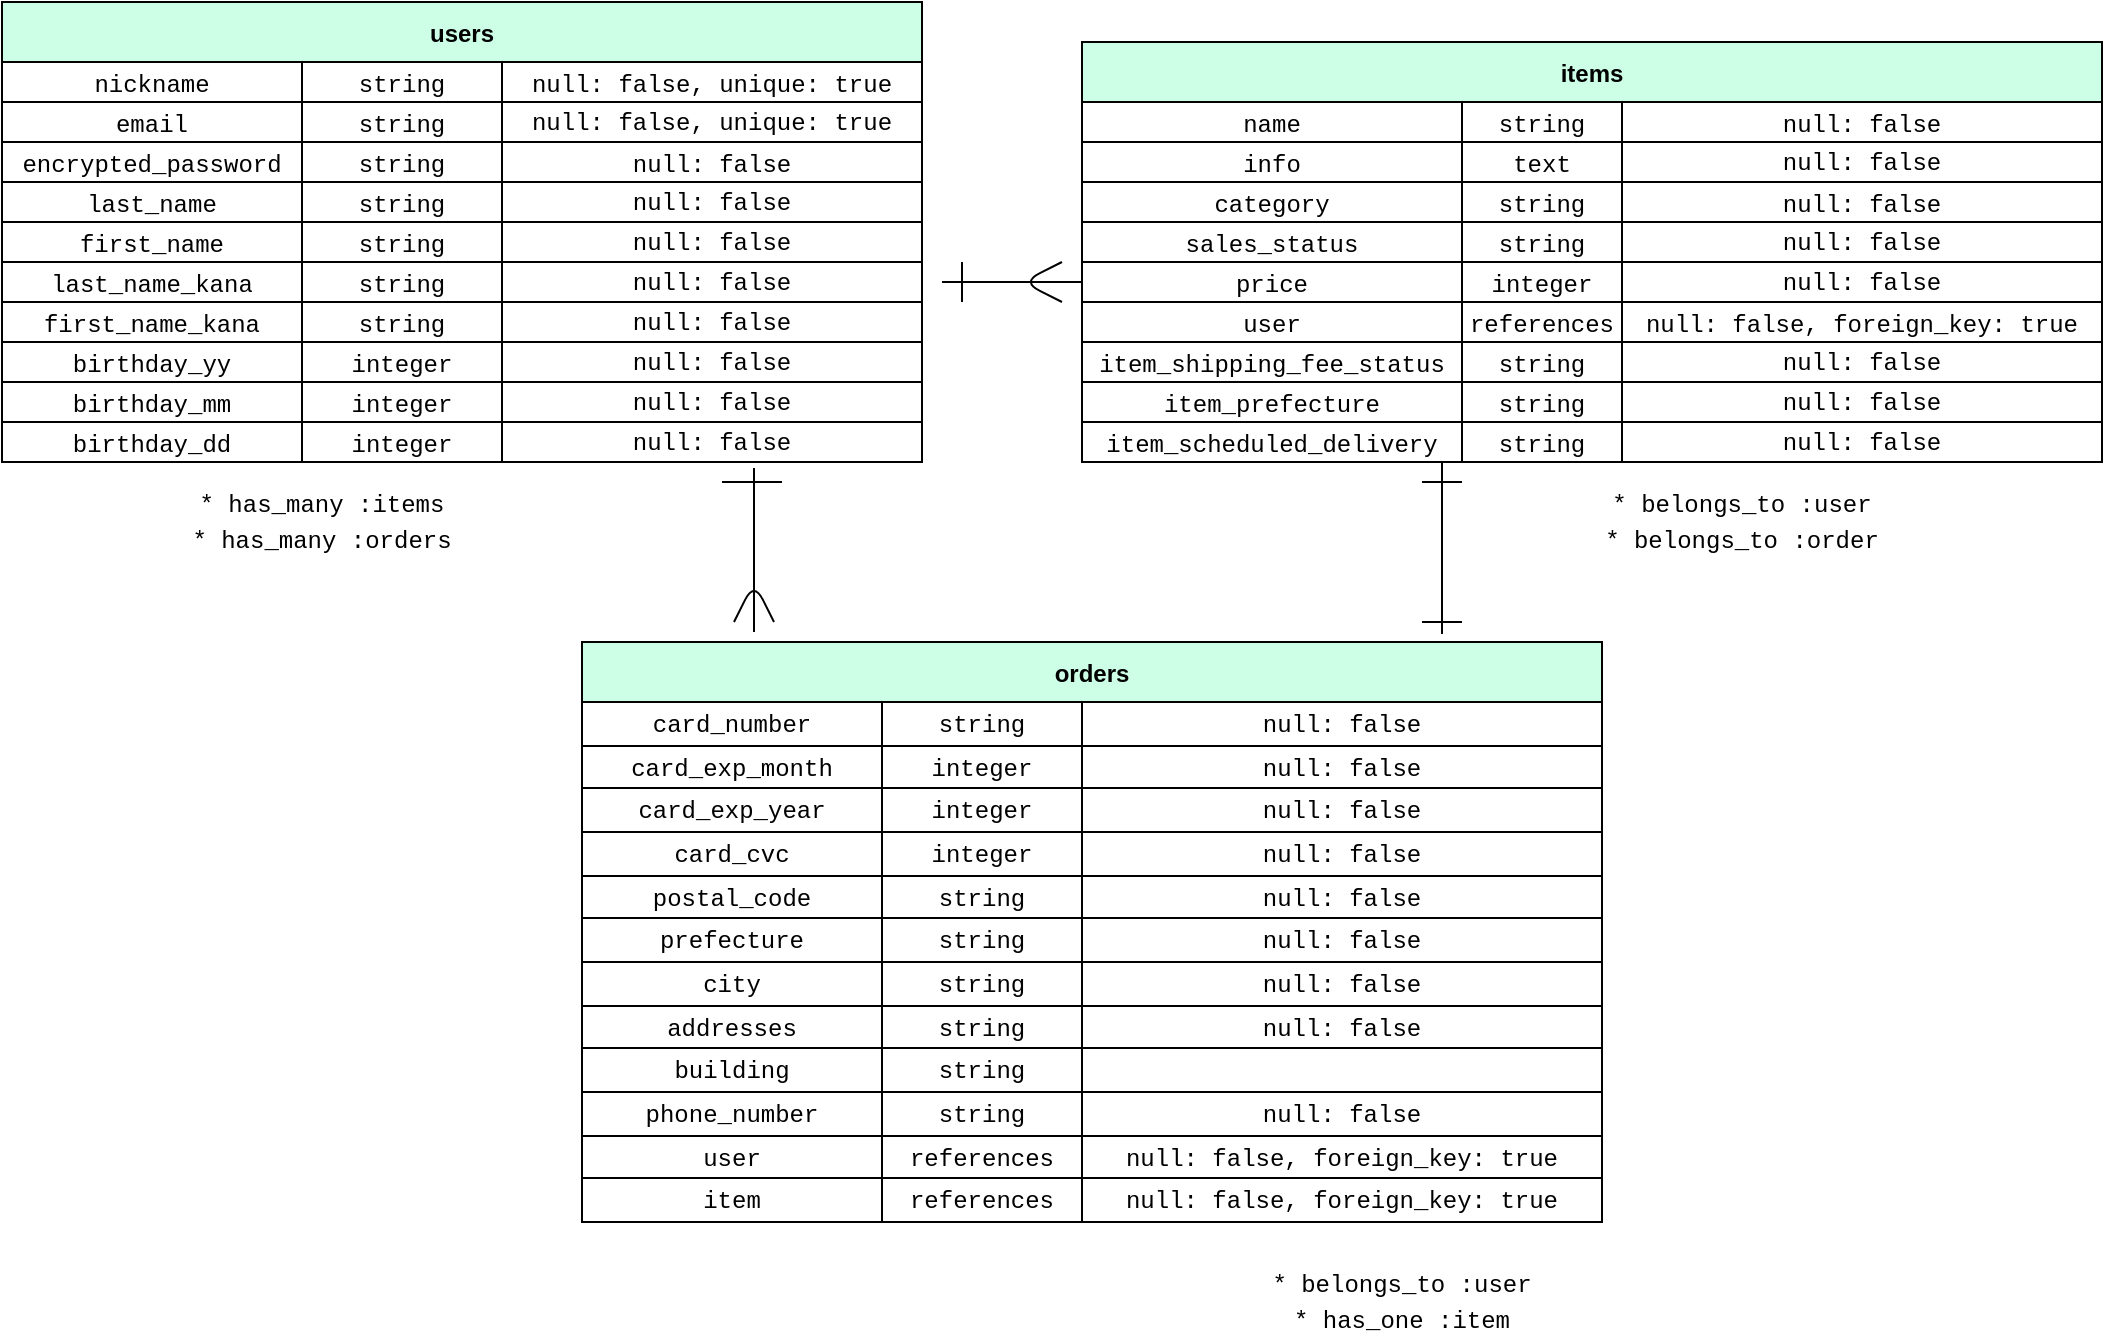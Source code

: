 <mxfile>
    <diagram id="tbQyLyStf-BegaOqwiTd" name="ページ1">
        <mxGraphModel dx="2612" dy="920" grid="0" gridSize="10" guides="1" tooltips="1" connect="1" arrows="1" fold="1" page="1" pageScale="1" pageWidth="1169" pageHeight="827" background="none" math="0" shadow="0">
            <root>
                <mxCell id="0"/>
                <mxCell id="1" parent="0"/>
                <mxCell id="0VASlzIIxc-0mpL93KXF-97" value="" style="shape=partialRectangle;html=1;whiteSpace=wrap;connectable=0;fillColor=none;top=0;left=0;bottom=0;right=0;overflow=hidden;pointerEvents=1;fontColor=#000000;" vertex="1" parent="1">
                    <mxGeometry x="-243" y="230" width="151" height="20" as="geometry"/>
                </mxCell>
                <mxCell id="0VASlzIIxc-0mpL93KXF-100" value="" style="shape=partialRectangle;html=1;whiteSpace=wrap;connectable=0;fillColor=none;top=0;left=0;bottom=0;right=0;overflow=hidden;pointerEvents=1;fontColor=#000000;" vertex="1" parent="1">
                    <mxGeometry x="-233" y="240" width="151" height="20" as="geometry"/>
                </mxCell>
                <mxCell id="0VASlzIIxc-0mpL93KXF-101" value="users" style="shape=table;startSize=30;container=1;collapsible=0;childLayout=tableLayout;fontStyle=1;align=center;pointerEvents=1;strokeWidth=1;fillColor=#CCFFE6;swimlaneFillColor=#ffffff;fontColor=#000000;strokeColor=#000000;" vertex="1" parent="1">
                    <mxGeometry x="-1112" y="140" width="460" height="230" as="geometry"/>
                </mxCell>
                <mxCell id="0VASlzIIxc-0mpL93KXF-102" value="" style="shape=partialRectangle;html=1;whiteSpace=wrap;collapsible=0;dropTarget=0;pointerEvents=0;fillColor=none;top=0;left=0;bottom=0;right=0;points=[[0,0.5],[1,0.5]];portConstraint=eastwest;fontColor=#000000;" vertex="1" parent="0VASlzIIxc-0mpL93KXF-101">
                    <mxGeometry y="30" width="460" height="20" as="geometry"/>
                </mxCell>
                <mxCell id="0VASlzIIxc-0mpL93KXF-103" value="&lt;div style=&quot;font-family: menlo, monaco, &amp;quot;courier new&amp;quot;, monospace; line-height: 18px;&quot;&gt;nickname&lt;/div&gt;" style="shape=partialRectangle;html=1;whiteSpace=wrap;connectable=0;fillColor=none;top=0;left=0;bottom=0;right=0;overflow=hidden;pointerEvents=1;fontColor=#000000;" vertex="1" parent="0VASlzIIxc-0mpL93KXF-102">
                    <mxGeometry width="150" height="20" as="geometry"/>
                </mxCell>
                <mxCell id="0VASlzIIxc-0mpL93KXF-104" value="&lt;div style=&quot;font-family: menlo, monaco, &amp;quot;courier new&amp;quot;, monospace; line-height: 18px;&quot;&gt;string&lt;/div&gt;" style="shape=partialRectangle;html=1;whiteSpace=wrap;connectable=0;fillColor=none;top=0;left=0;bottom=0;right=0;overflow=hidden;pointerEvents=1;fontColor=#000000;" vertex="1" parent="0VASlzIIxc-0mpL93KXF-102">
                    <mxGeometry x="150" width="100" height="20" as="geometry"/>
                </mxCell>
                <mxCell id="0VASlzIIxc-0mpL93KXF-105" value="&lt;div style=&quot;font-family: menlo, monaco, &amp;quot;courier new&amp;quot;, monospace; line-height: 18px;&quot;&gt;null: false, unique: true&lt;/div&gt;" style="shape=partialRectangle;html=1;whiteSpace=wrap;connectable=0;fillColor=none;top=0;left=0;bottom=0;right=0;overflow=hidden;pointerEvents=1;fontColor=#000000;" vertex="1" parent="0VASlzIIxc-0mpL93KXF-102">
                    <mxGeometry x="250" width="210" height="20" as="geometry"/>
                </mxCell>
                <mxCell id="0VASlzIIxc-0mpL93KXF-106" value="" style="shape=partialRectangle;html=1;whiteSpace=wrap;collapsible=0;dropTarget=0;pointerEvents=0;fillColor=none;top=0;left=0;bottom=0;right=0;points=[[0,0.5],[1,0.5]];portConstraint=eastwest;fontColor=#000000;" vertex="1" parent="0VASlzIIxc-0mpL93KXF-101">
                    <mxGeometry y="50" width="460" height="20" as="geometry"/>
                </mxCell>
                <mxCell id="0VASlzIIxc-0mpL93KXF-107" value="&lt;div style=&quot;font-family: menlo, monaco, &amp;quot;courier new&amp;quot;, monospace; font-weight: normal; font-size: 12px; line-height: 18px;&quot;&gt;&lt;div style=&quot;font-family: &amp;quot;menlo&amp;quot; , &amp;quot;monaco&amp;quot; , &amp;quot;courier new&amp;quot; , monospace ; line-height: 18px&quot;&gt;email&lt;/div&gt;&lt;/div&gt;" style="shape=partialRectangle;html=1;whiteSpace=wrap;connectable=0;fillColor=none;top=0;left=0;bottom=0;right=0;overflow=hidden;pointerEvents=1;fontColor=#000000;" vertex="1" parent="0VASlzIIxc-0mpL93KXF-106">
                    <mxGeometry width="150" height="20" as="geometry"/>
                </mxCell>
                <mxCell id="0VASlzIIxc-0mpL93KXF-108" value="&lt;div style=&quot;font-family: menlo, monaco, &amp;quot;courier new&amp;quot;, monospace; line-height: 18px;&quot;&gt;string&lt;/div&gt;" style="shape=partialRectangle;html=1;whiteSpace=wrap;connectable=0;fillColor=none;top=0;left=0;bottom=0;right=0;overflow=hidden;pointerEvents=1;fontColor=#000000;" vertex="1" parent="0VASlzIIxc-0mpL93KXF-106">
                    <mxGeometry x="150" width="100" height="20" as="geometry"/>
                </mxCell>
                <mxCell id="0VASlzIIxc-0mpL93KXF-109" value="&lt;span style=&quot;font-family: menlo, monaco, &amp;quot;courier new&amp;quot;, monospace;&quot;&gt;null: false, unique: true&lt;/span&gt;" style="shape=partialRectangle;html=1;whiteSpace=wrap;connectable=0;fillColor=none;top=0;left=0;bottom=0;right=0;overflow=hidden;pointerEvents=1;fontColor=#000000;" vertex="1" parent="0VASlzIIxc-0mpL93KXF-106">
                    <mxGeometry x="250" width="210" height="20" as="geometry"/>
                </mxCell>
                <mxCell id="0VASlzIIxc-0mpL93KXF-110" value="" style="shape=partialRectangle;html=1;whiteSpace=wrap;collapsible=0;dropTarget=0;pointerEvents=0;fillColor=none;top=0;left=0;bottom=0;right=0;points=[[0,0.5],[1,0.5]];portConstraint=eastwest;fontColor=#000000;" vertex="1" parent="0VASlzIIxc-0mpL93KXF-101">
                    <mxGeometry y="70" width="460" height="20" as="geometry"/>
                </mxCell>
                <mxCell id="0VASlzIIxc-0mpL93KXF-111" value="&lt;div style=&quot;font-family: menlo, monaco, &amp;quot;courier new&amp;quot;, monospace; line-height: 18px;&quot;&gt;encrypted_password&lt;/div&gt;" style="shape=partialRectangle;html=1;whiteSpace=wrap;connectable=0;fillColor=none;top=0;left=0;bottom=0;right=0;overflow=hidden;pointerEvents=1;fontColor=#000000;" vertex="1" parent="0VASlzIIxc-0mpL93KXF-110">
                    <mxGeometry width="150" height="20" as="geometry"/>
                </mxCell>
                <mxCell id="0VASlzIIxc-0mpL93KXF-112" value="&lt;div style=&quot;font-family: menlo, monaco, &amp;quot;courier new&amp;quot;, monospace; line-height: 18px;&quot;&gt;string&lt;/div&gt;" style="shape=partialRectangle;html=1;whiteSpace=wrap;connectable=0;fillColor=none;top=0;left=0;bottom=0;right=0;overflow=hidden;pointerEvents=1;fontColor=#000000;" vertex="1" parent="0VASlzIIxc-0mpL93KXF-110">
                    <mxGeometry x="150" width="100" height="20" as="geometry"/>
                </mxCell>
                <mxCell id="0VASlzIIxc-0mpL93KXF-113" value="&lt;meta charset=&quot;utf-8&quot;&gt;&lt;div style=&quot;font-family: menlo, monaco, &amp;quot;courier new&amp;quot;, monospace; font-weight: normal; font-size: 12px; line-height: 18px;&quot;&gt;&lt;div&gt;&lt;span style=&quot;&quot;&gt;null: false&lt;/span&gt;&lt;/div&gt;&lt;/div&gt;" style="shape=partialRectangle;html=1;whiteSpace=wrap;connectable=0;fillColor=none;top=0;left=0;bottom=0;right=0;overflow=hidden;pointerEvents=1;fontColor=#000000;" vertex="1" parent="0VASlzIIxc-0mpL93KXF-110">
                    <mxGeometry x="250" width="210" height="20" as="geometry"/>
                </mxCell>
                <mxCell id="0VASlzIIxc-0mpL93KXF-118" style="shape=partialRectangle;html=1;whiteSpace=wrap;collapsible=0;dropTarget=0;pointerEvents=0;fillColor=none;top=0;left=0;bottom=0;right=0;points=[[0,0.5],[1,0.5]];portConstraint=eastwest;fontColor=#000000;" vertex="1" parent="0VASlzIIxc-0mpL93KXF-101">
                    <mxGeometry y="90" width="460" height="20" as="geometry"/>
                </mxCell>
                <mxCell id="0VASlzIIxc-0mpL93KXF-119" value="&lt;div style=&quot;font-family: menlo, monaco, &amp;quot;courier new&amp;quot;, monospace; line-height: 18px;&quot;&gt;last_name&lt;/div&gt;" style="shape=partialRectangle;html=1;whiteSpace=wrap;connectable=0;fillColor=none;top=0;left=0;bottom=0;right=0;overflow=hidden;pointerEvents=1;fontColor=#000000;" vertex="1" parent="0VASlzIIxc-0mpL93KXF-118">
                    <mxGeometry width="150" height="20" as="geometry"/>
                </mxCell>
                <mxCell id="0VASlzIIxc-0mpL93KXF-120" value="&lt;div style=&quot;font-family: menlo, monaco, &amp;quot;courier new&amp;quot;, monospace; line-height: 18px;&quot;&gt;string&lt;/div&gt;" style="shape=partialRectangle;html=1;whiteSpace=wrap;connectable=0;fillColor=none;top=0;left=0;bottom=0;right=0;overflow=hidden;pointerEvents=1;fontColor=#000000;" vertex="1" parent="0VASlzIIxc-0mpL93KXF-118">
                    <mxGeometry x="150" width="100" height="20" as="geometry"/>
                </mxCell>
                <mxCell id="0VASlzIIxc-0mpL93KXF-121" value="&lt;span style=&quot;font-family: menlo, monaco, &amp;quot;courier new&amp;quot;, monospace;&quot;&gt;null: false&lt;/span&gt;" style="shape=partialRectangle;html=1;whiteSpace=wrap;connectable=0;fillColor=none;top=0;left=0;bottom=0;right=0;overflow=hidden;pointerEvents=1;fontColor=#000000;" vertex="1" parent="0VASlzIIxc-0mpL93KXF-118">
                    <mxGeometry x="250" width="210" height="20" as="geometry"/>
                </mxCell>
                <mxCell id="0VASlzIIxc-0mpL93KXF-122" style="shape=partialRectangle;html=1;whiteSpace=wrap;collapsible=0;dropTarget=0;pointerEvents=0;fillColor=none;top=0;left=0;bottom=0;right=0;points=[[0,0.5],[1,0.5]];portConstraint=eastwest;fontColor=#000000;" vertex="1" parent="0VASlzIIxc-0mpL93KXF-101">
                    <mxGeometry y="110" width="460" height="20" as="geometry"/>
                </mxCell>
                <mxCell id="0VASlzIIxc-0mpL93KXF-123" value="&lt;div style=&quot;font-family: menlo, monaco, &amp;quot;courier new&amp;quot;, monospace; line-height: 18px;&quot;&gt;first_name&lt;/div&gt;" style="shape=partialRectangle;html=1;whiteSpace=wrap;connectable=0;fillColor=none;top=0;left=0;bottom=0;right=0;overflow=hidden;pointerEvents=1;fontColor=#000000;" vertex="1" parent="0VASlzIIxc-0mpL93KXF-122">
                    <mxGeometry width="150" height="20" as="geometry"/>
                </mxCell>
                <mxCell id="0VASlzIIxc-0mpL93KXF-124" value="&lt;div style=&quot;font-family: menlo, monaco, &amp;quot;courier new&amp;quot;, monospace; line-height: 18px;&quot;&gt;string&lt;/div&gt;" style="shape=partialRectangle;html=1;whiteSpace=wrap;connectable=0;fillColor=none;top=0;left=0;bottom=0;right=0;overflow=hidden;pointerEvents=1;fontColor=#000000;" vertex="1" parent="0VASlzIIxc-0mpL93KXF-122">
                    <mxGeometry x="150" width="100" height="20" as="geometry"/>
                </mxCell>
                <mxCell id="0VASlzIIxc-0mpL93KXF-125" value="&lt;span style=&quot;font-family: menlo, monaco, &amp;quot;courier new&amp;quot;, monospace;&quot;&gt;null: false&lt;/span&gt;" style="shape=partialRectangle;html=1;whiteSpace=wrap;connectable=0;fillColor=none;top=0;left=0;bottom=0;right=0;overflow=hidden;pointerEvents=1;fontColor=#000000;" vertex="1" parent="0VASlzIIxc-0mpL93KXF-122">
                    <mxGeometry x="250" width="210" height="20" as="geometry"/>
                </mxCell>
                <mxCell id="0VASlzIIxc-0mpL93KXF-126" style="shape=partialRectangle;html=1;whiteSpace=wrap;collapsible=0;dropTarget=0;pointerEvents=0;fillColor=none;top=0;left=0;bottom=0;right=0;points=[[0,0.5],[1,0.5]];portConstraint=eastwest;fontColor=#000000;" vertex="1" parent="0VASlzIIxc-0mpL93KXF-101">
                    <mxGeometry y="130" width="460" height="20" as="geometry"/>
                </mxCell>
                <mxCell id="0VASlzIIxc-0mpL93KXF-127" value="&lt;div style=&quot;font-family: menlo, monaco, &amp;quot;courier new&amp;quot;, monospace; line-height: 18px;&quot;&gt;last_name_kana&lt;/div&gt;" style="shape=partialRectangle;html=1;whiteSpace=wrap;connectable=0;fillColor=none;top=0;left=0;bottom=0;right=0;overflow=hidden;pointerEvents=1;fontColor=#000000;" vertex="1" parent="0VASlzIIxc-0mpL93KXF-126">
                    <mxGeometry width="150" height="20" as="geometry"/>
                </mxCell>
                <mxCell id="0VASlzIIxc-0mpL93KXF-128" value="&lt;div style=&quot;font-family: menlo, monaco, &amp;quot;courier new&amp;quot;, monospace; line-height: 18px;&quot;&gt;string&lt;/div&gt;" style="shape=partialRectangle;html=1;whiteSpace=wrap;connectable=0;fillColor=none;top=0;left=0;bottom=0;right=0;overflow=hidden;pointerEvents=1;fontColor=#000000;" vertex="1" parent="0VASlzIIxc-0mpL93KXF-126">
                    <mxGeometry x="150" width="100" height="20" as="geometry"/>
                </mxCell>
                <mxCell id="0VASlzIIxc-0mpL93KXF-129" value="&lt;span style=&quot;font-family: menlo, monaco, &amp;quot;courier new&amp;quot;, monospace;&quot;&gt;null: false&lt;/span&gt;" style="shape=partialRectangle;html=1;whiteSpace=wrap;connectable=0;fillColor=none;top=0;left=0;bottom=0;right=0;overflow=hidden;pointerEvents=1;fontColor=#000000;" vertex="1" parent="0VASlzIIxc-0mpL93KXF-126">
                    <mxGeometry x="250" width="210" height="20" as="geometry"/>
                </mxCell>
                <mxCell id="0VASlzIIxc-0mpL93KXF-130" style="shape=partialRectangle;html=1;whiteSpace=wrap;collapsible=0;dropTarget=0;pointerEvents=0;fillColor=none;top=0;left=0;bottom=0;right=0;points=[[0,0.5],[1,0.5]];portConstraint=eastwest;fontColor=#000000;" vertex="1" parent="0VASlzIIxc-0mpL93KXF-101">
                    <mxGeometry y="150" width="460" height="20" as="geometry"/>
                </mxCell>
                <mxCell id="0VASlzIIxc-0mpL93KXF-131" value="&lt;meta charset=&quot;utf-8&quot;&gt;&lt;div style=&quot;font-family: menlo, monaco, &amp;quot;courier new&amp;quot;, monospace; font-weight: normal; font-size: 12px; line-height: 18px;&quot;&gt;&lt;div&gt;&lt;span style=&quot;&quot;&gt;first_name_kana&lt;/span&gt;&lt;/div&gt;&lt;/div&gt;" style="shape=partialRectangle;html=1;whiteSpace=wrap;connectable=0;fillColor=none;top=0;left=0;bottom=0;right=0;overflow=hidden;pointerEvents=1;fontColor=#000000;" vertex="1" parent="0VASlzIIxc-0mpL93KXF-130">
                    <mxGeometry width="150" height="20" as="geometry"/>
                </mxCell>
                <mxCell id="0VASlzIIxc-0mpL93KXF-132" value="&lt;div style=&quot;font-family: menlo, monaco, &amp;quot;courier new&amp;quot;, monospace; line-height: 18px;&quot;&gt;string&lt;/div&gt;" style="shape=partialRectangle;html=1;whiteSpace=wrap;connectable=0;fillColor=none;top=0;left=0;bottom=0;right=0;overflow=hidden;pointerEvents=1;fontColor=#000000;" vertex="1" parent="0VASlzIIxc-0mpL93KXF-130">
                    <mxGeometry x="150" width="100" height="20" as="geometry"/>
                </mxCell>
                <mxCell id="0VASlzIIxc-0mpL93KXF-133" value="&lt;span style=&quot;font-family: menlo, monaco, &amp;quot;courier new&amp;quot;, monospace;&quot;&gt;null: false&lt;/span&gt;" style="shape=partialRectangle;html=1;whiteSpace=wrap;connectable=0;fillColor=none;top=0;left=0;bottom=0;right=0;overflow=hidden;pointerEvents=1;fontColor=#000000;" vertex="1" parent="0VASlzIIxc-0mpL93KXF-130">
                    <mxGeometry x="250" width="210" height="20" as="geometry"/>
                </mxCell>
                <mxCell id="0VASlzIIxc-0mpL93KXF-134" style="shape=partialRectangle;html=1;whiteSpace=wrap;collapsible=0;dropTarget=0;pointerEvents=0;fillColor=none;top=0;left=0;bottom=0;right=0;points=[[0,0.5],[1,0.5]];portConstraint=eastwest;fontColor=#000000;" vertex="1" parent="0VASlzIIxc-0mpL93KXF-101">
                    <mxGeometry y="170" width="460" height="20" as="geometry"/>
                </mxCell>
                <mxCell id="0VASlzIIxc-0mpL93KXF-135" value="&lt;div style=&quot;font-family: menlo, monaco, &amp;quot;courier new&amp;quot;, monospace; line-height: 18px;&quot;&gt;birthday_yy&lt;/div&gt;" style="shape=partialRectangle;html=1;whiteSpace=wrap;connectable=0;fillColor=none;top=0;left=0;bottom=0;right=0;overflow=hidden;pointerEvents=1;fontColor=#000000;" vertex="1" parent="0VASlzIIxc-0mpL93KXF-134">
                    <mxGeometry width="150" height="20" as="geometry"/>
                </mxCell>
                <mxCell id="0VASlzIIxc-0mpL93KXF-136" value="&lt;div style=&quot;font-family: menlo, monaco, &amp;quot;courier new&amp;quot;, monospace; line-height: 18px;&quot;&gt;&lt;div style=&quot;font-family: &amp;quot;menlo&amp;quot; , &amp;quot;monaco&amp;quot; , &amp;quot;courier new&amp;quot; , monospace ; line-height: 18px&quot;&gt;integer&lt;/div&gt;&lt;/div&gt;" style="shape=partialRectangle;html=1;whiteSpace=wrap;connectable=0;fillColor=none;top=0;left=0;bottom=0;right=0;overflow=hidden;pointerEvents=1;fontColor=#000000;" vertex="1" parent="0VASlzIIxc-0mpL93KXF-134">
                    <mxGeometry x="150" width="100" height="20" as="geometry"/>
                </mxCell>
                <mxCell id="0VASlzIIxc-0mpL93KXF-137" value="&lt;span style=&quot;font-family: menlo, monaco, &amp;quot;courier new&amp;quot;, monospace;&quot;&gt;null: false&lt;/span&gt;" style="shape=partialRectangle;html=1;whiteSpace=wrap;connectable=0;fillColor=none;top=0;left=0;bottom=0;right=0;overflow=hidden;pointerEvents=1;fontColor=#000000;" vertex="1" parent="0VASlzIIxc-0mpL93KXF-134">
                    <mxGeometry x="250" width="210" height="20" as="geometry"/>
                </mxCell>
                <mxCell id="0VASlzIIxc-0mpL93KXF-138" style="shape=partialRectangle;html=1;whiteSpace=wrap;collapsible=0;dropTarget=0;pointerEvents=0;fillColor=none;top=0;left=0;bottom=0;right=0;points=[[0,0.5],[1,0.5]];portConstraint=eastwest;fontColor=#000000;" vertex="1" parent="0VASlzIIxc-0mpL93KXF-101">
                    <mxGeometry y="190" width="460" height="20" as="geometry"/>
                </mxCell>
                <mxCell id="0VASlzIIxc-0mpL93KXF-139" value="&lt;div style=&quot;font-family: menlo, monaco, &amp;quot;courier new&amp;quot;, monospace; line-height: 18px;&quot;&gt;birthday_mm&lt;/div&gt;" style="shape=partialRectangle;html=1;whiteSpace=wrap;connectable=0;fillColor=none;top=0;left=0;bottom=0;right=0;overflow=hidden;pointerEvents=1;fontColor=#000000;" vertex="1" parent="0VASlzIIxc-0mpL93KXF-138">
                    <mxGeometry width="150" height="20" as="geometry"/>
                </mxCell>
                <mxCell id="0VASlzIIxc-0mpL93KXF-140" value="&lt;div style=&quot;font-family: menlo, monaco, &amp;quot;courier new&amp;quot;, monospace; line-height: 18px;&quot;&gt;integer&lt;/div&gt;" style="shape=partialRectangle;html=1;whiteSpace=wrap;connectable=0;fillColor=none;top=0;left=0;bottom=0;right=0;overflow=hidden;pointerEvents=1;fontColor=#000000;" vertex="1" parent="0VASlzIIxc-0mpL93KXF-138">
                    <mxGeometry x="150" width="100" height="20" as="geometry"/>
                </mxCell>
                <mxCell id="0VASlzIIxc-0mpL93KXF-141" value="&lt;span style=&quot;font-family: menlo, monaco, &amp;quot;courier new&amp;quot;, monospace;&quot;&gt;null: false&lt;/span&gt;" style="shape=partialRectangle;html=1;whiteSpace=wrap;connectable=0;fillColor=none;top=0;left=0;bottom=0;right=0;overflow=hidden;pointerEvents=1;fontColor=#000000;" vertex="1" parent="0VASlzIIxc-0mpL93KXF-138">
                    <mxGeometry x="250" width="210" height="20" as="geometry"/>
                </mxCell>
                <mxCell id="0VASlzIIxc-0mpL93KXF-142" style="shape=partialRectangle;html=1;whiteSpace=wrap;collapsible=0;dropTarget=0;pointerEvents=0;fillColor=none;top=0;left=0;bottom=0;right=0;points=[[0,0.5],[1,0.5]];portConstraint=eastwest;fontColor=#000000;" vertex="1" parent="0VASlzIIxc-0mpL93KXF-101">
                    <mxGeometry y="210" width="460" height="20" as="geometry"/>
                </mxCell>
                <mxCell id="0VASlzIIxc-0mpL93KXF-143" value="&lt;div style=&quot;font-family: menlo, monaco, &amp;quot;courier new&amp;quot;, monospace; line-height: 18px;&quot;&gt;birthday_dd&lt;/div&gt;" style="shape=partialRectangle;html=1;whiteSpace=wrap;connectable=0;fillColor=none;top=0;left=0;bottom=0;right=0;overflow=hidden;pointerEvents=1;fontColor=#000000;" vertex="1" parent="0VASlzIIxc-0mpL93KXF-142">
                    <mxGeometry width="150" height="20" as="geometry"/>
                </mxCell>
                <mxCell id="0VASlzIIxc-0mpL93KXF-144" value="&lt;div style=&quot;font-family: menlo, monaco, &amp;quot;courier new&amp;quot;, monospace; line-height: 18px;&quot;&gt;integer&lt;/div&gt;" style="shape=partialRectangle;html=1;whiteSpace=wrap;connectable=0;fillColor=none;top=0;left=0;bottom=0;right=0;overflow=hidden;pointerEvents=1;fontColor=#000000;" vertex="1" parent="0VASlzIIxc-0mpL93KXF-142">
                    <mxGeometry x="150" width="100" height="20" as="geometry"/>
                </mxCell>
                <mxCell id="0VASlzIIxc-0mpL93KXF-145" value="&lt;span style=&quot;font-family: menlo, monaco, &amp;quot;courier new&amp;quot;, monospace;&quot;&gt;null: false&lt;/span&gt;" style="shape=partialRectangle;html=1;whiteSpace=wrap;connectable=0;fillColor=none;top=0;left=0;bottom=0;right=0;overflow=hidden;pointerEvents=1;fontColor=#000000;" vertex="1" parent="0VASlzIIxc-0mpL93KXF-142">
                    <mxGeometry x="250" width="210" height="20" as="geometry"/>
                </mxCell>
                <mxCell id="0VASlzIIxc-0mpL93KXF-188" value="items" style="shape=table;startSize=30;container=1;collapsible=0;childLayout=tableLayout;fontStyle=1;align=center;pointerEvents=1;strokeWidth=1;fillColor=#CCFFE6;swimlaneFillColor=#ffffff;fontColor=#000000;strokeColor=#000000;" vertex="1" parent="1">
                    <mxGeometry x="-572" y="160" width="510" height="210" as="geometry"/>
                </mxCell>
                <mxCell id="0VASlzIIxc-0mpL93KXF-189" value="" style="shape=partialRectangle;html=1;whiteSpace=wrap;collapsible=0;dropTarget=0;pointerEvents=0;fillColor=none;top=0;left=0;bottom=0;right=0;points=[[0,0.5],[1,0.5]];portConstraint=eastwest;fontColor=#000000;" vertex="1" parent="0VASlzIIxc-0mpL93KXF-188">
                    <mxGeometry y="30" width="510" height="20" as="geometry"/>
                </mxCell>
                <mxCell id="0VASlzIIxc-0mpL93KXF-190" value="&lt;div style=&quot;font-family: menlo, monaco, &amp;quot;courier new&amp;quot;, monospace; line-height: 18px;&quot;&gt;name&lt;/div&gt;" style="shape=partialRectangle;html=1;whiteSpace=wrap;connectable=0;fillColor=none;top=0;left=0;bottom=0;right=0;overflow=hidden;pointerEvents=1;fontColor=#000000;" vertex="1" parent="0VASlzIIxc-0mpL93KXF-189">
                    <mxGeometry width="190" height="20" as="geometry"/>
                </mxCell>
                <mxCell id="0VASlzIIxc-0mpL93KXF-191" value="&lt;div style=&quot;font-family: menlo, monaco, &amp;quot;courier new&amp;quot;, monospace; line-height: 18px;&quot;&gt;string&lt;/div&gt;" style="shape=partialRectangle;html=1;whiteSpace=wrap;connectable=0;fillColor=none;top=0;left=0;bottom=0;right=0;overflow=hidden;pointerEvents=1;fontColor=#000000;" vertex="1" parent="0VASlzIIxc-0mpL93KXF-189">
                    <mxGeometry x="190" width="80" height="20" as="geometry"/>
                </mxCell>
                <mxCell id="0VASlzIIxc-0mpL93KXF-192" value="&lt;div style=&quot;font-family: menlo, monaco, &amp;quot;courier new&amp;quot;, monospace; line-height: 18px;&quot;&gt;null: false&lt;br&gt;&lt;/div&gt;" style="shape=partialRectangle;html=1;whiteSpace=wrap;connectable=0;fillColor=none;top=0;left=0;bottom=0;right=0;overflow=hidden;pointerEvents=1;fontColor=#000000;" vertex="1" parent="0VASlzIIxc-0mpL93KXF-189">
                    <mxGeometry x="270" width="240" height="20" as="geometry"/>
                </mxCell>
                <mxCell id="0VASlzIIxc-0mpL93KXF-193" value="" style="shape=partialRectangle;html=1;whiteSpace=wrap;collapsible=0;dropTarget=0;pointerEvents=0;fillColor=none;top=0;left=0;bottom=0;right=0;points=[[0,0.5],[1,0.5]];portConstraint=eastwest;fontColor=#000000;" vertex="1" parent="0VASlzIIxc-0mpL93KXF-188">
                    <mxGeometry y="50" width="510" height="20" as="geometry"/>
                </mxCell>
                <mxCell id="0VASlzIIxc-0mpL93KXF-194" value="&lt;div style=&quot;font-family: menlo, monaco, &amp;quot;courier new&amp;quot;, monospace; font-weight: normal; font-size: 12px; line-height: 18px;&quot;&gt;&lt;div style=&quot;font-family: &amp;quot;menlo&amp;quot; , &amp;quot;monaco&amp;quot; , &amp;quot;courier new&amp;quot; , monospace ; line-height: 18px&quot;&gt;info&lt;/div&gt;&lt;/div&gt;" style="shape=partialRectangle;html=1;whiteSpace=wrap;connectable=0;fillColor=none;top=0;left=0;bottom=0;right=0;overflow=hidden;pointerEvents=1;fontColor=#000000;" vertex="1" parent="0VASlzIIxc-0mpL93KXF-193">
                    <mxGeometry width="190" height="20" as="geometry"/>
                </mxCell>
                <mxCell id="0VASlzIIxc-0mpL93KXF-195" value="&lt;div style=&quot;font-family: menlo, monaco, &amp;quot;courier new&amp;quot;, monospace; line-height: 18px;&quot;&gt;text&lt;/div&gt;" style="shape=partialRectangle;html=1;whiteSpace=wrap;connectable=0;fillColor=none;top=0;left=0;bottom=0;right=0;overflow=hidden;pointerEvents=1;fontColor=#000000;" vertex="1" parent="0VASlzIIxc-0mpL93KXF-193">
                    <mxGeometry x="190" width="80" height="20" as="geometry"/>
                </mxCell>
                <mxCell id="0VASlzIIxc-0mpL93KXF-196" value="&lt;span style=&quot;font-family: menlo, monaco, &amp;quot;courier new&amp;quot;, monospace;&quot;&gt;null: false&lt;/span&gt;" style="shape=partialRectangle;html=1;whiteSpace=wrap;connectable=0;fillColor=none;top=0;left=0;bottom=0;right=0;overflow=hidden;pointerEvents=1;fontColor=#000000;" vertex="1" parent="0VASlzIIxc-0mpL93KXF-193">
                    <mxGeometry x="270" width="240" height="20" as="geometry"/>
                </mxCell>
                <mxCell id="0VASlzIIxc-0mpL93KXF-197" value="" style="shape=partialRectangle;html=1;whiteSpace=wrap;collapsible=0;dropTarget=0;pointerEvents=0;fillColor=none;top=0;left=0;bottom=0;right=0;points=[[0,0.5],[1,0.5]];portConstraint=eastwest;fontColor=#000000;" vertex="1" parent="0VASlzIIxc-0mpL93KXF-188">
                    <mxGeometry y="70" width="510" height="20" as="geometry"/>
                </mxCell>
                <mxCell id="0VASlzIIxc-0mpL93KXF-198" value="&lt;div style=&quot;font-family: menlo, monaco, &amp;quot;courier new&amp;quot;, monospace; line-height: 18px;&quot;&gt;category&lt;/div&gt;" style="shape=partialRectangle;html=1;whiteSpace=wrap;connectable=0;fillColor=none;top=0;left=0;bottom=0;right=0;overflow=hidden;pointerEvents=1;fontColor=#000000;" vertex="1" parent="0VASlzIIxc-0mpL93KXF-197">
                    <mxGeometry width="190" height="20" as="geometry"/>
                </mxCell>
                <mxCell id="0VASlzIIxc-0mpL93KXF-199" value="&lt;div style=&quot;font-family: menlo, monaco, &amp;quot;courier new&amp;quot;, monospace; line-height: 18px;&quot;&gt;string&lt;/div&gt;" style="shape=partialRectangle;html=1;whiteSpace=wrap;connectable=0;fillColor=none;top=0;left=0;bottom=0;right=0;overflow=hidden;pointerEvents=1;fontColor=#000000;" vertex="1" parent="0VASlzIIxc-0mpL93KXF-197">
                    <mxGeometry x="190" width="80" height="20" as="geometry"/>
                </mxCell>
                <mxCell id="0VASlzIIxc-0mpL93KXF-200" value="&lt;meta charset=&quot;utf-8&quot;&gt;&lt;div style=&quot;font-family: menlo, monaco, &amp;quot;courier new&amp;quot;, monospace; font-weight: normal; font-size: 12px; line-height: 18px;&quot;&gt;&lt;div&gt;&lt;span style=&quot;&quot;&gt;null: false&lt;/span&gt;&lt;/div&gt;&lt;/div&gt;" style="shape=partialRectangle;html=1;whiteSpace=wrap;connectable=0;fillColor=none;top=0;left=0;bottom=0;right=0;overflow=hidden;pointerEvents=1;fontColor=#000000;" vertex="1" parent="0VASlzIIxc-0mpL93KXF-197">
                    <mxGeometry x="270" width="240" height="20" as="geometry"/>
                </mxCell>
                <mxCell id="0VASlzIIxc-0mpL93KXF-201" style="shape=partialRectangle;html=1;whiteSpace=wrap;collapsible=0;dropTarget=0;pointerEvents=0;fillColor=none;top=0;left=0;bottom=0;right=0;points=[[0,0.5],[1,0.5]];portConstraint=eastwest;fontColor=#000000;" vertex="1" parent="0VASlzIIxc-0mpL93KXF-188">
                    <mxGeometry y="90" width="510" height="20" as="geometry"/>
                </mxCell>
                <mxCell id="0VASlzIIxc-0mpL93KXF-202" value="&lt;div style=&quot;font-family: menlo, monaco, &amp;quot;courier new&amp;quot;, monospace; line-height: 18px;&quot;&gt;&lt;div style=&quot;font-family: &amp;quot;menlo&amp;quot; , &amp;quot;monaco&amp;quot; , &amp;quot;courier new&amp;quot; , monospace ; line-height: 18px&quot;&gt;sales_status&lt;/div&gt;&lt;/div&gt;" style="shape=partialRectangle;html=1;whiteSpace=wrap;connectable=0;fillColor=none;top=0;left=0;bottom=0;right=0;overflow=hidden;pointerEvents=1;fontColor=#000000;" vertex="1" parent="0VASlzIIxc-0mpL93KXF-201">
                    <mxGeometry width="190" height="20" as="geometry"/>
                </mxCell>
                <mxCell id="0VASlzIIxc-0mpL93KXF-203" value="&lt;div style=&quot;font-family: menlo, monaco, &amp;quot;courier new&amp;quot;, monospace; line-height: 18px;&quot;&gt;string&lt;/div&gt;" style="shape=partialRectangle;html=1;whiteSpace=wrap;connectable=0;fillColor=none;top=0;left=0;bottom=0;right=0;overflow=hidden;pointerEvents=1;fontColor=#000000;" vertex="1" parent="0VASlzIIxc-0mpL93KXF-201">
                    <mxGeometry x="190" width="80" height="20" as="geometry"/>
                </mxCell>
                <mxCell id="0VASlzIIxc-0mpL93KXF-204" value="&lt;span style=&quot;font-family: menlo, monaco, &amp;quot;courier new&amp;quot;, monospace;&quot;&gt;null: false&lt;/span&gt;" style="shape=partialRectangle;html=1;whiteSpace=wrap;connectable=0;fillColor=none;top=0;left=0;bottom=0;right=0;overflow=hidden;pointerEvents=1;fontColor=#000000;" vertex="1" parent="0VASlzIIxc-0mpL93KXF-201">
                    <mxGeometry x="270" width="240" height="20" as="geometry"/>
                </mxCell>
                <mxCell id="0VASlzIIxc-0mpL93KXF-205" style="shape=partialRectangle;html=1;whiteSpace=wrap;collapsible=0;dropTarget=0;pointerEvents=0;fillColor=none;top=0;left=0;bottom=0;right=0;points=[[0,0.5],[1,0.5]];portConstraint=eastwest;fontColor=#000000;" vertex="1" parent="0VASlzIIxc-0mpL93KXF-188">
                    <mxGeometry y="110" width="510" height="20" as="geometry"/>
                </mxCell>
                <mxCell id="0VASlzIIxc-0mpL93KXF-206" value="&lt;div style=&quot;font-family: menlo, monaco, &amp;quot;courier new&amp;quot;, monospace; line-height: 18px;&quot;&gt;&lt;div style=&quot;font-family: &amp;quot;menlo&amp;quot; , &amp;quot;monaco&amp;quot; , &amp;quot;courier new&amp;quot; , monospace ; line-height: 18px&quot;&gt;price&lt;/div&gt;&lt;/div&gt;" style="shape=partialRectangle;html=1;whiteSpace=wrap;connectable=0;fillColor=none;top=0;left=0;bottom=0;right=0;overflow=hidden;pointerEvents=1;fontColor=#000000;" vertex="1" parent="0VASlzIIxc-0mpL93KXF-205">
                    <mxGeometry width="190" height="20" as="geometry"/>
                </mxCell>
                <mxCell id="0VASlzIIxc-0mpL93KXF-207" value="&lt;div style=&quot;font-family: menlo, monaco, &amp;quot;courier new&amp;quot;, monospace; line-height: 18px;&quot;&gt;&lt;div style=&quot;font-family: &amp;quot;menlo&amp;quot; , &amp;quot;monaco&amp;quot; , &amp;quot;courier new&amp;quot; , monospace ; line-height: 18px&quot;&gt;integer&lt;/div&gt;&lt;/div&gt;" style="shape=partialRectangle;html=1;whiteSpace=wrap;connectable=0;fillColor=none;top=0;left=0;bottom=0;right=0;overflow=hidden;pointerEvents=1;fontColor=#000000;" vertex="1" parent="0VASlzIIxc-0mpL93KXF-205">
                    <mxGeometry x="190" width="80" height="20" as="geometry"/>
                </mxCell>
                <mxCell id="0VASlzIIxc-0mpL93KXF-208" value="&lt;span style=&quot;font-family: menlo, monaco, &amp;quot;courier new&amp;quot;, monospace;&quot;&gt;null: false&lt;/span&gt;" style="shape=partialRectangle;html=1;whiteSpace=wrap;connectable=0;fillColor=none;top=0;left=0;bottom=0;right=0;overflow=hidden;pointerEvents=1;fontColor=#000000;" vertex="1" parent="0VASlzIIxc-0mpL93KXF-205">
                    <mxGeometry x="270" width="240" height="20" as="geometry"/>
                </mxCell>
                <mxCell id="0VASlzIIxc-0mpL93KXF-209" style="shape=partialRectangle;html=1;whiteSpace=wrap;collapsible=0;dropTarget=0;pointerEvents=0;fillColor=none;top=0;left=0;bottom=0;right=0;points=[[0,0.5],[1,0.5]];portConstraint=eastwest;fontColor=#000000;" vertex="1" parent="0VASlzIIxc-0mpL93KXF-188">
                    <mxGeometry y="130" width="510" height="20" as="geometry"/>
                </mxCell>
                <mxCell id="0VASlzIIxc-0mpL93KXF-210" value="&lt;div style=&quot;font-family: menlo, monaco, &amp;quot;courier new&amp;quot;, monospace; line-height: 18px;&quot;&gt;&lt;div style=&quot;font-family: &amp;quot;menlo&amp;quot; , &amp;quot;monaco&amp;quot; , &amp;quot;courier new&amp;quot; , monospace ; line-height: 18px&quot;&gt;user&lt;/div&gt;&lt;/div&gt;" style="shape=partialRectangle;html=1;whiteSpace=wrap;connectable=0;fillColor=none;top=0;left=0;bottom=0;right=0;overflow=hidden;pointerEvents=1;fontColor=#000000;" vertex="1" parent="0VASlzIIxc-0mpL93KXF-209">
                    <mxGeometry width="190" height="20" as="geometry"/>
                </mxCell>
                <mxCell id="0VASlzIIxc-0mpL93KXF-211" value="&lt;div style=&quot;font-family: menlo, monaco, &amp;quot;courier new&amp;quot;, monospace; line-height: 18px;&quot;&gt;&lt;div style=&quot;font-family: &amp;quot;menlo&amp;quot; , &amp;quot;monaco&amp;quot; , &amp;quot;courier new&amp;quot; , monospace ; line-height: 18px&quot;&gt;references&lt;/div&gt;&lt;/div&gt;" style="shape=partialRectangle;html=1;whiteSpace=wrap;connectable=0;fillColor=none;top=0;left=0;bottom=0;right=0;overflow=hidden;pointerEvents=1;fontColor=#000000;" vertex="1" parent="0VASlzIIxc-0mpL93KXF-209">
                    <mxGeometry x="190" width="80" height="20" as="geometry"/>
                </mxCell>
                <mxCell id="0VASlzIIxc-0mpL93KXF-212" value="&lt;div style=&quot;font-family: menlo, monaco, &amp;quot;courier new&amp;quot;, monospace; line-height: 18px;&quot;&gt;null: false, foreign_key: true&lt;/div&gt;" style="shape=partialRectangle;html=1;whiteSpace=wrap;connectable=0;fillColor=none;top=0;left=0;bottom=0;right=0;overflow=hidden;pointerEvents=1;fontColor=#000000;" vertex="1" parent="0VASlzIIxc-0mpL93KXF-209">
                    <mxGeometry x="270" width="240" height="20" as="geometry"/>
                </mxCell>
                <mxCell id="0VASlzIIxc-0mpL93KXF-213" style="shape=partialRectangle;html=1;whiteSpace=wrap;collapsible=0;dropTarget=0;pointerEvents=0;fillColor=none;top=0;left=0;bottom=0;right=0;points=[[0,0.5],[1,0.5]];portConstraint=eastwest;fontColor=#000000;" vertex="1" parent="0VASlzIIxc-0mpL93KXF-188">
                    <mxGeometry y="150" width="510" height="20" as="geometry"/>
                </mxCell>
                <mxCell id="0VASlzIIxc-0mpL93KXF-214" value="&lt;div style=&quot;font-family: menlo, monaco, &amp;quot;courier new&amp;quot;, monospace; font-weight: normal; font-size: 12px; line-height: 18px;&quot;&gt;&lt;div style=&quot;font-family: &amp;quot;menlo&amp;quot; , &amp;quot;monaco&amp;quot; , &amp;quot;courier new&amp;quot; , monospace ; line-height: 18px&quot;&gt;item_shipping_fee_status&lt;/div&gt;&lt;/div&gt;" style="shape=partialRectangle;html=1;whiteSpace=wrap;connectable=0;fillColor=none;top=0;left=0;bottom=0;right=0;overflow=hidden;pointerEvents=1;fontColor=#000000;" vertex="1" parent="0VASlzIIxc-0mpL93KXF-213">
                    <mxGeometry width="190" height="20" as="geometry"/>
                </mxCell>
                <mxCell id="0VASlzIIxc-0mpL93KXF-215" value="&lt;div style=&quot;font-family: menlo, monaco, &amp;quot;courier new&amp;quot;, monospace; line-height: 18px;&quot;&gt;string&lt;/div&gt;" style="shape=partialRectangle;html=1;whiteSpace=wrap;connectable=0;fillColor=none;top=0;left=0;bottom=0;right=0;overflow=hidden;pointerEvents=1;fontColor=#000000;" vertex="1" parent="0VASlzIIxc-0mpL93KXF-213">
                    <mxGeometry x="190" width="80" height="20" as="geometry"/>
                </mxCell>
                <mxCell id="0VASlzIIxc-0mpL93KXF-216" value="&lt;span style=&quot;font-family: menlo, monaco, &amp;quot;courier new&amp;quot;, monospace;&quot;&gt;null: false&lt;/span&gt;" style="shape=partialRectangle;html=1;whiteSpace=wrap;connectable=0;fillColor=none;top=0;left=0;bottom=0;right=0;overflow=hidden;pointerEvents=1;fontColor=#000000;" vertex="1" parent="0VASlzIIxc-0mpL93KXF-213">
                    <mxGeometry x="270" width="240" height="20" as="geometry"/>
                </mxCell>
                <mxCell id="0VASlzIIxc-0mpL93KXF-217" style="shape=partialRectangle;html=1;whiteSpace=wrap;collapsible=0;dropTarget=0;pointerEvents=0;fillColor=none;top=0;left=0;bottom=0;right=0;points=[[0,0.5],[1,0.5]];portConstraint=eastwest;fontColor=#000000;" vertex="1" parent="0VASlzIIxc-0mpL93KXF-188">
                    <mxGeometry y="170" width="510" height="20" as="geometry"/>
                </mxCell>
                <mxCell id="0VASlzIIxc-0mpL93KXF-218" value="&lt;div style=&quot;font-family: menlo, monaco, &amp;quot;courier new&amp;quot;, monospace; line-height: 18px;&quot;&gt;&lt;div style=&quot;font-family: &amp;quot;menlo&amp;quot; , &amp;quot;monaco&amp;quot; , &amp;quot;courier new&amp;quot; , monospace ; line-height: 18px&quot;&gt;item_prefecture&lt;/div&gt;&lt;/div&gt;" style="shape=partialRectangle;html=1;whiteSpace=wrap;connectable=0;fillColor=none;top=0;left=0;bottom=0;right=0;overflow=hidden;pointerEvents=1;fontColor=#000000;" vertex="1" parent="0VASlzIIxc-0mpL93KXF-217">
                    <mxGeometry width="190" height="20" as="geometry"/>
                </mxCell>
                <mxCell id="0VASlzIIxc-0mpL93KXF-219" value="&lt;div style=&quot;font-family: menlo, monaco, &amp;quot;courier new&amp;quot;, monospace; line-height: 18px;&quot;&gt;&lt;div style=&quot;font-family: &amp;quot;menlo&amp;quot; , &amp;quot;monaco&amp;quot; , &amp;quot;courier new&amp;quot; , monospace ; line-height: 18px&quot;&gt;&lt;div style=&quot;font-family: &amp;quot;menlo&amp;quot; , &amp;quot;monaco&amp;quot; , &amp;quot;courier new&amp;quot; , monospace ; line-height: 18px&quot;&gt;string&lt;/div&gt;&lt;/div&gt;&lt;/div&gt;" style="shape=partialRectangle;html=1;whiteSpace=wrap;connectable=0;fillColor=none;top=0;left=0;bottom=0;right=0;overflow=hidden;pointerEvents=1;fontColor=#000000;" vertex="1" parent="0VASlzIIxc-0mpL93KXF-217">
                    <mxGeometry x="190" width="80" height="20" as="geometry"/>
                </mxCell>
                <mxCell id="0VASlzIIxc-0mpL93KXF-220" value="&lt;span style=&quot;font-family: menlo, monaco, &amp;quot;courier new&amp;quot;, monospace;&quot;&gt;null: false&lt;/span&gt;" style="shape=partialRectangle;html=1;whiteSpace=wrap;connectable=0;fillColor=none;top=0;left=0;bottom=0;right=0;overflow=hidden;pointerEvents=1;fontColor=#000000;" vertex="1" parent="0VASlzIIxc-0mpL93KXF-217">
                    <mxGeometry x="270" width="240" height="20" as="geometry"/>
                </mxCell>
                <mxCell id="0VASlzIIxc-0mpL93KXF-221" style="shape=partialRectangle;html=1;whiteSpace=wrap;collapsible=0;dropTarget=0;pointerEvents=0;fillColor=none;top=0;left=0;bottom=0;right=0;points=[[0,0.5],[1,0.5]];portConstraint=eastwest;fontColor=#000000;" vertex="1" parent="0VASlzIIxc-0mpL93KXF-188">
                    <mxGeometry y="190" width="510" height="20" as="geometry"/>
                </mxCell>
                <mxCell id="0VASlzIIxc-0mpL93KXF-222" value="&lt;div style=&quot;font-family: menlo, monaco, &amp;quot;courier new&amp;quot;, monospace; line-height: 18px;&quot;&gt;&lt;div style=&quot;font-family: &amp;quot;menlo&amp;quot; , &amp;quot;monaco&amp;quot; , &amp;quot;courier new&amp;quot; , monospace ; line-height: 18px&quot;&gt;&lt;div style=&quot;font-family: &amp;quot;menlo&amp;quot; , &amp;quot;monaco&amp;quot; , &amp;quot;courier new&amp;quot; , monospace ; line-height: 18px&quot;&gt;item_scheduled_delivery&lt;/div&gt;&lt;/div&gt;&lt;/div&gt;" style="shape=partialRectangle;html=1;whiteSpace=wrap;connectable=0;fillColor=none;top=0;left=0;bottom=0;right=0;overflow=hidden;pointerEvents=1;fontColor=#000000;" vertex="1" parent="0VASlzIIxc-0mpL93KXF-221">
                    <mxGeometry width="190" height="20" as="geometry"/>
                </mxCell>
                <mxCell id="0VASlzIIxc-0mpL93KXF-223" value="&lt;div style=&quot;font-family: menlo, monaco, &amp;quot;courier new&amp;quot;, monospace; line-height: 18px;&quot;&gt;&lt;div style=&quot;font-family: &amp;quot;menlo&amp;quot; , &amp;quot;monaco&amp;quot; , &amp;quot;courier new&amp;quot; , monospace ; line-height: 18px&quot;&gt;string&lt;/div&gt;&lt;/div&gt;" style="shape=partialRectangle;html=1;whiteSpace=wrap;connectable=0;fillColor=none;top=0;left=0;bottom=0;right=0;overflow=hidden;pointerEvents=1;fontColor=#000000;" vertex="1" parent="0VASlzIIxc-0mpL93KXF-221">
                    <mxGeometry x="190" width="80" height="20" as="geometry"/>
                </mxCell>
                <mxCell id="0VASlzIIxc-0mpL93KXF-224" value="&lt;span style=&quot;font-family: menlo, monaco, &amp;quot;courier new&amp;quot;, monospace;&quot;&gt;null: false&lt;/span&gt;" style="shape=partialRectangle;html=1;whiteSpace=wrap;connectable=0;fillColor=none;top=0;left=0;bottom=0;right=0;overflow=hidden;pointerEvents=1;fontColor=#000000;" vertex="1" parent="0VASlzIIxc-0mpL93KXF-221">
                    <mxGeometry x="270" width="240" height="20" as="geometry"/>
                </mxCell>
                <mxCell id="0VASlzIIxc-0mpL93KXF-229" value="orders" style="shape=table;startSize=30;container=1;collapsible=0;childLayout=tableLayout;fontStyle=1;align=center;pointerEvents=1;strokeWidth=1;fillColor=#CCFFE6;swimlaneFillColor=#ffffff;fontColor=#000000;strokeColor=#000000;" vertex="1" parent="1">
                    <mxGeometry x="-822" y="460" width="510" height="290" as="geometry"/>
                </mxCell>
                <mxCell id="0VASlzIIxc-0mpL93KXF-230" value="" style="shape=partialRectangle;html=1;whiteSpace=wrap;collapsible=0;dropTarget=0;pointerEvents=0;fillColor=none;top=0;left=0;bottom=0;right=0;points=[[0,0.5],[1,0.5]];portConstraint=eastwest;fontColor=#000000;" vertex="1" parent="0VASlzIIxc-0mpL93KXF-229">
                    <mxGeometry y="30" width="510" height="22" as="geometry"/>
                </mxCell>
                <mxCell id="0VASlzIIxc-0mpL93KXF-231" value="&lt;div style=&quot;font-family: menlo, monaco, &amp;quot;courier new&amp;quot;, monospace; line-height: 18px;&quot;&gt;&lt;div style=&quot;font-family: &amp;quot;menlo&amp;quot; , &amp;quot;monaco&amp;quot; , &amp;quot;courier new&amp;quot; , monospace ; line-height: 18px&quot;&gt;card_number&lt;/div&gt;&lt;/div&gt;" style="shape=partialRectangle;html=1;whiteSpace=wrap;connectable=0;fillColor=none;top=0;left=0;bottom=0;right=0;overflow=hidden;pointerEvents=1;fontColor=#000000;" vertex="1" parent="0VASlzIIxc-0mpL93KXF-230">
                    <mxGeometry width="150" height="22" as="geometry"/>
                </mxCell>
                <mxCell id="0VASlzIIxc-0mpL93KXF-232" value="&lt;div style=&quot;font-family: menlo, monaco, &amp;quot;courier new&amp;quot;, monospace; line-height: 18px;&quot;&gt;string&lt;/div&gt;" style="shape=partialRectangle;html=1;whiteSpace=wrap;connectable=0;fillColor=none;top=0;left=0;bottom=0;right=0;overflow=hidden;pointerEvents=1;fontColor=#000000;" vertex="1" parent="0VASlzIIxc-0mpL93KXF-230">
                    <mxGeometry x="150" width="100" height="22" as="geometry"/>
                </mxCell>
                <mxCell id="0VASlzIIxc-0mpL93KXF-233" value="&lt;div style=&quot;font-family: menlo, monaco, &amp;quot;courier new&amp;quot;, monospace; line-height: 18px;&quot;&gt;&lt;div style=&quot;font-family: &amp;quot;menlo&amp;quot; , &amp;quot;monaco&amp;quot; , &amp;quot;courier new&amp;quot; , monospace ; line-height: 18px&quot;&gt;null: false&lt;/div&gt;&lt;/div&gt;" style="shape=partialRectangle;html=1;whiteSpace=wrap;connectable=0;fillColor=none;top=0;left=0;bottom=0;right=0;overflow=hidden;pointerEvents=1;fontColor=#000000;" vertex="1" parent="0VASlzIIxc-0mpL93KXF-230">
                    <mxGeometry x="250" width="260" height="22" as="geometry"/>
                </mxCell>
                <mxCell id="0VASlzIIxc-0mpL93KXF-234" value="" style="shape=partialRectangle;html=1;whiteSpace=wrap;collapsible=0;dropTarget=0;pointerEvents=0;fillColor=none;top=0;left=0;bottom=0;right=0;points=[[0,0.5],[1,0.5]];portConstraint=eastwest;fontColor=#000000;" vertex="1" parent="0VASlzIIxc-0mpL93KXF-229">
                    <mxGeometry y="52" width="510" height="21" as="geometry"/>
                </mxCell>
                <mxCell id="0VASlzIIxc-0mpL93KXF-235" value="&lt;div style=&quot;font-family: menlo, monaco, &amp;quot;courier new&amp;quot;, monospace; font-weight: normal; font-size: 12px; line-height: 18px;&quot;&gt;&lt;div style=&quot;font-family: &amp;quot;menlo&amp;quot; , &amp;quot;monaco&amp;quot; , &amp;quot;courier new&amp;quot; , monospace ; line-height: 18px&quot;&gt;&lt;div style=&quot;font-family: &amp;quot;menlo&amp;quot; , &amp;quot;monaco&amp;quot; , &amp;quot;courier new&amp;quot; , monospace ; line-height: 18px&quot;&gt;card_exp_month&lt;/div&gt;&lt;/div&gt;&lt;/div&gt;" style="shape=partialRectangle;html=1;whiteSpace=wrap;connectable=0;fillColor=none;top=0;left=0;bottom=0;right=0;overflow=hidden;pointerEvents=1;fontColor=#000000;" vertex="1" parent="0VASlzIIxc-0mpL93KXF-234">
                    <mxGeometry width="150" height="21" as="geometry"/>
                </mxCell>
                <mxCell id="0VASlzIIxc-0mpL93KXF-236" value="&lt;div style=&quot;font-family: menlo, monaco, &amp;quot;courier new&amp;quot;, monospace; line-height: 18px;&quot;&gt;&lt;div style=&quot;font-family: &amp;quot;menlo&amp;quot; , &amp;quot;monaco&amp;quot; , &amp;quot;courier new&amp;quot; , monospace ; line-height: 18px&quot;&gt;integer&lt;/div&gt;&lt;/div&gt;" style="shape=partialRectangle;html=1;whiteSpace=wrap;connectable=0;fillColor=none;top=0;left=0;bottom=0;right=0;overflow=hidden;pointerEvents=1;fontColor=#000000;" vertex="1" parent="0VASlzIIxc-0mpL93KXF-234">
                    <mxGeometry x="150" width="100" height="21" as="geometry"/>
                </mxCell>
                <mxCell id="0VASlzIIxc-0mpL93KXF-237" value="&lt;div style=&quot;font-family: menlo, monaco, &amp;quot;courier new&amp;quot;, monospace; line-height: 18px;&quot;&gt;null: false&lt;/div&gt;" style="shape=partialRectangle;html=1;whiteSpace=wrap;connectable=0;fillColor=none;top=0;left=0;bottom=0;right=0;overflow=hidden;pointerEvents=1;fontColor=#000000;" vertex="1" parent="0VASlzIIxc-0mpL93KXF-234">
                    <mxGeometry x="250" width="260" height="21" as="geometry"/>
                </mxCell>
                <mxCell id="0VASlzIIxc-0mpL93KXF-238" value="" style="shape=partialRectangle;html=1;whiteSpace=wrap;collapsible=0;dropTarget=0;pointerEvents=0;fillColor=none;top=0;left=0;bottom=0;right=0;points=[[0,0.5],[1,0.5]];portConstraint=eastwest;fontColor=#000000;" vertex="1" parent="0VASlzIIxc-0mpL93KXF-229">
                    <mxGeometry y="73" width="510" height="22" as="geometry"/>
                </mxCell>
                <mxCell id="0VASlzIIxc-0mpL93KXF-239" value="&lt;div style=&quot;font-family: menlo, monaco, &amp;quot;courier new&amp;quot;, monospace; line-height: 18px;&quot;&gt;&lt;div style=&quot;font-family: &amp;quot;menlo&amp;quot; , &amp;quot;monaco&amp;quot; , &amp;quot;courier new&amp;quot; , monospace ; line-height: 18px&quot;&gt;card_exp_year&lt;/div&gt;&lt;/div&gt;" style="shape=partialRectangle;html=1;whiteSpace=wrap;connectable=0;fillColor=none;top=0;left=0;bottom=0;right=0;overflow=hidden;pointerEvents=1;fontColor=#000000;" vertex="1" parent="0VASlzIIxc-0mpL93KXF-238">
                    <mxGeometry width="150" height="22" as="geometry"/>
                </mxCell>
                <mxCell id="0VASlzIIxc-0mpL93KXF-240" value="&lt;div style=&quot;font-family: menlo, monaco, &amp;quot;courier new&amp;quot;, monospace; line-height: 18px;&quot;&gt;&lt;div style=&quot;font-family: &amp;quot;menlo&amp;quot; , &amp;quot;monaco&amp;quot; , &amp;quot;courier new&amp;quot; , monospace ; line-height: 18px&quot;&gt;integer&lt;/div&gt;&lt;/div&gt;" style="shape=partialRectangle;html=1;whiteSpace=wrap;connectable=0;fillColor=none;top=0;left=0;bottom=0;right=0;overflow=hidden;pointerEvents=1;fontColor=#000000;" vertex="1" parent="0VASlzIIxc-0mpL93KXF-238">
                    <mxGeometry x="150" width="100" height="22" as="geometry"/>
                </mxCell>
                <mxCell id="0VASlzIIxc-0mpL93KXF-241" value="&lt;meta charset=&quot;utf-8&quot;&gt;&lt;div style=&quot;font-family: menlo, monaco, &amp;quot;courier new&amp;quot;, monospace; font-weight: normal; font-size: 12px; line-height: 18px;&quot;&gt;&lt;div&gt;&lt;span style=&quot;&quot;&gt;null: false&lt;/span&gt;&lt;/div&gt;&lt;/div&gt;" style="shape=partialRectangle;html=1;whiteSpace=wrap;connectable=0;fillColor=none;top=0;left=0;bottom=0;right=0;overflow=hidden;pointerEvents=1;fontColor=#000000;" vertex="1" parent="0VASlzIIxc-0mpL93KXF-238">
                    <mxGeometry x="250" width="260" height="22" as="geometry"/>
                </mxCell>
                <mxCell id="0VASlzIIxc-0mpL93KXF-242" style="shape=partialRectangle;html=1;whiteSpace=wrap;collapsible=0;dropTarget=0;pointerEvents=0;fillColor=none;top=0;left=0;bottom=0;right=0;points=[[0,0.5],[1,0.5]];portConstraint=eastwest;fontColor=#000000;" vertex="1" parent="0VASlzIIxc-0mpL93KXF-229">
                    <mxGeometry y="95" width="510" height="22" as="geometry"/>
                </mxCell>
                <mxCell id="0VASlzIIxc-0mpL93KXF-243" value="&lt;div style=&quot;font-family: menlo, monaco, &amp;quot;courier new&amp;quot;, monospace; line-height: 18px;&quot;&gt;&lt;div style=&quot;font-family: &amp;quot;menlo&amp;quot; , &amp;quot;monaco&amp;quot; , &amp;quot;courier new&amp;quot; , monospace ; line-height: 18px&quot;&gt;card_cvc&lt;/div&gt;&lt;/div&gt;" style="shape=partialRectangle;html=1;whiteSpace=wrap;connectable=0;fillColor=none;top=0;left=0;bottom=0;right=0;overflow=hidden;pointerEvents=1;fontColor=#000000;" vertex="1" parent="0VASlzIIxc-0mpL93KXF-242">
                    <mxGeometry width="150" height="22" as="geometry"/>
                </mxCell>
                <mxCell id="0VASlzIIxc-0mpL93KXF-244" value="&lt;div style=&quot;font-family: menlo, monaco, &amp;quot;courier new&amp;quot;, monospace; line-height: 18px;&quot;&gt;&lt;div style=&quot;font-family: &amp;quot;menlo&amp;quot; , &amp;quot;monaco&amp;quot; , &amp;quot;courier new&amp;quot; , monospace ; line-height: 18px&quot;&gt;integer&lt;/div&gt;&lt;/div&gt;" style="shape=partialRectangle;html=1;whiteSpace=wrap;connectable=0;fillColor=none;top=0;left=0;bottom=0;right=0;overflow=hidden;pointerEvents=1;fontColor=#000000;" vertex="1" parent="0VASlzIIxc-0mpL93KXF-242">
                    <mxGeometry x="150" width="100" height="22" as="geometry"/>
                </mxCell>
                <mxCell id="0VASlzIIxc-0mpL93KXF-245" value="&lt;span style=&quot;font-family: menlo, monaco, &amp;quot;courier new&amp;quot;, monospace;&quot;&gt;null: false&lt;/span&gt;" style="shape=partialRectangle;html=1;whiteSpace=wrap;connectable=0;fillColor=none;top=0;left=0;bottom=0;right=0;overflow=hidden;pointerEvents=1;fontColor=#000000;" vertex="1" parent="0VASlzIIxc-0mpL93KXF-242">
                    <mxGeometry x="250" width="260" height="22" as="geometry"/>
                </mxCell>
                <mxCell id="0VASlzIIxc-0mpL93KXF-246" style="shape=partialRectangle;html=1;whiteSpace=wrap;collapsible=0;dropTarget=0;pointerEvents=0;fillColor=none;top=0;left=0;bottom=0;right=0;points=[[0,0.5],[1,0.5]];portConstraint=eastwest;fontColor=#000000;" vertex="1" parent="0VASlzIIxc-0mpL93KXF-229">
                    <mxGeometry y="117" width="510" height="21" as="geometry"/>
                </mxCell>
                <mxCell id="0VASlzIIxc-0mpL93KXF-247" value="&lt;div style=&quot;font-family: menlo, monaco, &amp;quot;courier new&amp;quot;, monospace; line-height: 18px;&quot;&gt;&lt;div style=&quot;font-family: &amp;quot;menlo&amp;quot; , &amp;quot;monaco&amp;quot; , &amp;quot;courier new&amp;quot; , monospace ; line-height: 18px&quot;&gt;postal_code&lt;/div&gt;&lt;/div&gt;" style="shape=partialRectangle;html=1;whiteSpace=wrap;connectable=0;fillColor=none;top=0;left=0;bottom=0;right=0;overflow=hidden;pointerEvents=1;fontColor=#000000;" vertex="1" parent="0VASlzIIxc-0mpL93KXF-246">
                    <mxGeometry width="150" height="21" as="geometry"/>
                </mxCell>
                <mxCell id="0VASlzIIxc-0mpL93KXF-248" value="&lt;div style=&quot;font-family: menlo, monaco, &amp;quot;courier new&amp;quot;, monospace; line-height: 18px;&quot;&gt;string&lt;/div&gt;" style="shape=partialRectangle;html=1;whiteSpace=wrap;connectable=0;fillColor=none;top=0;left=0;bottom=0;right=0;overflow=hidden;pointerEvents=1;fontColor=#000000;" vertex="1" parent="0VASlzIIxc-0mpL93KXF-246">
                    <mxGeometry x="150" width="100" height="21" as="geometry"/>
                </mxCell>
                <mxCell id="0VASlzIIxc-0mpL93KXF-249" value="&lt;span style=&quot;font-family: menlo, monaco, &amp;quot;courier new&amp;quot;, monospace;&quot;&gt;null: false&lt;/span&gt;" style="shape=partialRectangle;html=1;whiteSpace=wrap;connectable=0;fillColor=none;top=0;left=0;bottom=0;right=0;overflow=hidden;pointerEvents=1;fontColor=#000000;" vertex="1" parent="0VASlzIIxc-0mpL93KXF-246">
                    <mxGeometry x="250" width="260" height="21" as="geometry"/>
                </mxCell>
                <mxCell id="0VASlzIIxc-0mpL93KXF-250" style="shape=partialRectangle;html=1;whiteSpace=wrap;collapsible=0;dropTarget=0;pointerEvents=0;fillColor=none;top=0;left=0;bottom=0;right=0;points=[[0,0.5],[1,0.5]];portConstraint=eastwest;fontColor=#000000;" vertex="1" parent="0VASlzIIxc-0mpL93KXF-229">
                    <mxGeometry y="138" width="510" height="22" as="geometry"/>
                </mxCell>
                <mxCell id="0VASlzIIxc-0mpL93KXF-251" value="&lt;div style=&quot;font-family: menlo, monaco, &amp;quot;courier new&amp;quot;, monospace; line-height: 18px;&quot;&gt;&lt;div style=&quot;font-family: &amp;quot;menlo&amp;quot; , &amp;quot;monaco&amp;quot; , &amp;quot;courier new&amp;quot; , monospace ; line-height: 18px&quot;&gt;prefecture&lt;/div&gt;&lt;/div&gt;" style="shape=partialRectangle;html=1;whiteSpace=wrap;connectable=0;fillColor=none;top=0;left=0;bottom=0;right=0;overflow=hidden;pointerEvents=1;fontColor=#000000;" vertex="1" parent="0VASlzIIxc-0mpL93KXF-250">
                    <mxGeometry width="150" height="22" as="geometry"/>
                </mxCell>
                <mxCell id="0VASlzIIxc-0mpL93KXF-252" value="&lt;div style=&quot;font-family: menlo, monaco, &amp;quot;courier new&amp;quot;, monospace; line-height: 18px;&quot;&gt;string&lt;/div&gt;" style="shape=partialRectangle;html=1;whiteSpace=wrap;connectable=0;fillColor=none;top=0;left=0;bottom=0;right=0;overflow=hidden;pointerEvents=1;fontColor=#000000;" vertex="1" parent="0VASlzIIxc-0mpL93KXF-250">
                    <mxGeometry x="150" width="100" height="22" as="geometry"/>
                </mxCell>
                <mxCell id="0VASlzIIxc-0mpL93KXF-253" value="&lt;span style=&quot;font-family: menlo, monaco, &amp;quot;courier new&amp;quot;, monospace;&quot;&gt;null: false&lt;/span&gt;" style="shape=partialRectangle;html=1;whiteSpace=wrap;connectable=0;fillColor=none;top=0;left=0;bottom=0;right=0;overflow=hidden;pointerEvents=1;fontColor=#000000;" vertex="1" parent="0VASlzIIxc-0mpL93KXF-250">
                    <mxGeometry x="250" width="260" height="22" as="geometry"/>
                </mxCell>
                <mxCell id="0VASlzIIxc-0mpL93KXF-254" style="shape=partialRectangle;html=1;whiteSpace=wrap;collapsible=0;dropTarget=0;pointerEvents=0;fillColor=none;top=0;left=0;bottom=0;right=0;points=[[0,0.5],[1,0.5]];portConstraint=eastwest;fontColor=#000000;" vertex="1" parent="0VASlzIIxc-0mpL93KXF-229">
                    <mxGeometry y="160" width="510" height="22" as="geometry"/>
                </mxCell>
                <mxCell id="0VASlzIIxc-0mpL93KXF-255" value="&lt;div style=&quot;font-family: menlo, monaco, &amp;quot;courier new&amp;quot;, monospace; font-weight: normal; font-size: 12px; line-height: 18px;&quot;&gt;&lt;div style=&quot;font-family: &amp;quot;menlo&amp;quot; , &amp;quot;monaco&amp;quot; , &amp;quot;courier new&amp;quot; , monospace ; line-height: 18px&quot;&gt;city&lt;/div&gt;&lt;/div&gt;" style="shape=partialRectangle;html=1;whiteSpace=wrap;connectable=0;fillColor=none;top=0;left=0;bottom=0;right=0;overflow=hidden;pointerEvents=1;fontColor=#000000;" vertex="1" parent="0VASlzIIxc-0mpL93KXF-254">
                    <mxGeometry width="150" height="22" as="geometry"/>
                </mxCell>
                <mxCell id="0VASlzIIxc-0mpL93KXF-256" value="&lt;div style=&quot;font-family: menlo, monaco, &amp;quot;courier new&amp;quot;, monospace; line-height: 18px;&quot;&gt;string&lt;/div&gt;" style="shape=partialRectangle;html=1;whiteSpace=wrap;connectable=0;fillColor=none;top=0;left=0;bottom=0;right=0;overflow=hidden;pointerEvents=1;fontColor=#000000;" vertex="1" parent="0VASlzIIxc-0mpL93KXF-254">
                    <mxGeometry x="150" width="100" height="22" as="geometry"/>
                </mxCell>
                <mxCell id="0VASlzIIxc-0mpL93KXF-257" value="&lt;span style=&quot;font-family: menlo, monaco, &amp;quot;courier new&amp;quot;, monospace;&quot;&gt;null: false&lt;/span&gt;" style="shape=partialRectangle;html=1;whiteSpace=wrap;connectable=0;fillColor=none;top=0;left=0;bottom=0;right=0;overflow=hidden;pointerEvents=1;fontColor=#000000;" vertex="1" parent="0VASlzIIxc-0mpL93KXF-254">
                    <mxGeometry x="250" width="260" height="22" as="geometry"/>
                </mxCell>
                <mxCell id="0VASlzIIxc-0mpL93KXF-258" style="shape=partialRectangle;html=1;whiteSpace=wrap;collapsible=0;dropTarget=0;pointerEvents=0;fillColor=none;top=0;left=0;bottom=0;right=0;points=[[0,0.5],[1,0.5]];portConstraint=eastwest;fontColor=#000000;" vertex="1" parent="0VASlzIIxc-0mpL93KXF-229">
                    <mxGeometry y="182" width="510" height="21" as="geometry"/>
                </mxCell>
                <mxCell id="0VASlzIIxc-0mpL93KXF-259" value="&lt;div style=&quot;font-family: menlo, monaco, &amp;quot;courier new&amp;quot;, monospace; line-height: 18px;&quot;&gt;&lt;div style=&quot;font-family: &amp;quot;menlo&amp;quot; , &amp;quot;monaco&amp;quot; , &amp;quot;courier new&amp;quot; , monospace ; line-height: 18px&quot;&gt;addresses&lt;/div&gt;&lt;/div&gt;" style="shape=partialRectangle;html=1;whiteSpace=wrap;connectable=0;fillColor=none;top=0;left=0;bottom=0;right=0;overflow=hidden;pointerEvents=1;fontColor=#000000;" vertex="1" parent="0VASlzIIxc-0mpL93KXF-258">
                    <mxGeometry width="150" height="21" as="geometry"/>
                </mxCell>
                <mxCell id="0VASlzIIxc-0mpL93KXF-260" value="&lt;div style=&quot;font-family: menlo, monaco, &amp;quot;courier new&amp;quot;, monospace; line-height: 18px;&quot;&gt;&lt;div style=&quot;font-family: &amp;quot;menlo&amp;quot; , &amp;quot;monaco&amp;quot; , &amp;quot;courier new&amp;quot; , monospace ; line-height: 18px&quot;&gt;string&lt;br&gt;&lt;/div&gt;&lt;/div&gt;" style="shape=partialRectangle;html=1;whiteSpace=wrap;connectable=0;fillColor=none;top=0;left=0;bottom=0;right=0;overflow=hidden;pointerEvents=1;fontColor=#000000;" vertex="1" parent="0VASlzIIxc-0mpL93KXF-258">
                    <mxGeometry x="150" width="100" height="21" as="geometry"/>
                </mxCell>
                <mxCell id="0VASlzIIxc-0mpL93KXF-261" value="&lt;span style=&quot;font-family: menlo, monaco, &amp;quot;courier new&amp;quot;, monospace;&quot;&gt;null: false&lt;/span&gt;" style="shape=partialRectangle;html=1;whiteSpace=wrap;connectable=0;fillColor=none;top=0;left=0;bottom=0;right=0;overflow=hidden;pointerEvents=1;fontColor=#000000;" vertex="1" parent="0VASlzIIxc-0mpL93KXF-258">
                    <mxGeometry x="250" width="260" height="21" as="geometry"/>
                </mxCell>
                <mxCell id="0VASlzIIxc-0mpL93KXF-262" style="shape=partialRectangle;html=1;whiteSpace=wrap;collapsible=0;dropTarget=0;pointerEvents=0;fillColor=none;top=0;left=0;bottom=0;right=0;points=[[0,0.5],[1,0.5]];portConstraint=eastwest;fontColor=#000000;" vertex="1" parent="0VASlzIIxc-0mpL93KXF-229">
                    <mxGeometry y="203" width="510" height="22" as="geometry"/>
                </mxCell>
                <mxCell id="0VASlzIIxc-0mpL93KXF-263" value="&lt;div style=&quot;font-family: menlo, monaco, &amp;quot;courier new&amp;quot;, monospace; line-height: 18px;&quot;&gt;&lt;div style=&quot;font-family: &amp;quot;menlo&amp;quot; , &amp;quot;monaco&amp;quot; , &amp;quot;courier new&amp;quot; , monospace ; line-height: 18px&quot;&gt;building&lt;/div&gt;&lt;/div&gt;" style="shape=partialRectangle;html=1;whiteSpace=wrap;connectable=0;fillColor=none;top=0;left=0;bottom=0;right=0;overflow=hidden;pointerEvents=1;fontColor=#000000;" vertex="1" parent="0VASlzIIxc-0mpL93KXF-262">
                    <mxGeometry width="150" height="22" as="geometry"/>
                </mxCell>
                <mxCell id="0VASlzIIxc-0mpL93KXF-264" value="&lt;div style=&quot;font-family: menlo, monaco, &amp;quot;courier new&amp;quot;, monospace; line-height: 18px;&quot;&gt;string&lt;br&gt;&lt;/div&gt;" style="shape=partialRectangle;html=1;whiteSpace=wrap;connectable=0;fillColor=none;top=0;left=0;bottom=0;right=0;overflow=hidden;pointerEvents=1;fontColor=#000000;" vertex="1" parent="0VASlzIIxc-0mpL93KXF-262">
                    <mxGeometry x="150" width="100" height="22" as="geometry"/>
                </mxCell>
                <mxCell id="0VASlzIIxc-0mpL93KXF-265" value="" style="shape=partialRectangle;html=1;whiteSpace=wrap;connectable=0;fillColor=none;top=0;left=0;bottom=0;right=0;overflow=hidden;pointerEvents=1;fontColor=#000000;" vertex="1" parent="0VASlzIIxc-0mpL93KXF-262">
                    <mxGeometry x="250" width="260" height="22" as="geometry"/>
                </mxCell>
                <mxCell id="0VASlzIIxc-0mpL93KXF-266" style="shape=partialRectangle;html=1;whiteSpace=wrap;collapsible=0;dropTarget=0;pointerEvents=0;fillColor=none;top=0;left=0;bottom=0;right=0;points=[[0,0.5],[1,0.5]];portConstraint=eastwest;fontColor=#000000;" vertex="1" parent="0VASlzIIxc-0mpL93KXF-229">
                    <mxGeometry y="225" width="510" height="22" as="geometry"/>
                </mxCell>
                <mxCell id="0VASlzIIxc-0mpL93KXF-267" value="&lt;div style=&quot;font-family: menlo, monaco, &amp;quot;courier new&amp;quot;, monospace; line-height: 18px;&quot;&gt;&lt;div style=&quot;font-family: &amp;quot;menlo&amp;quot; , &amp;quot;monaco&amp;quot; , &amp;quot;courier new&amp;quot; , monospace ; line-height: 18px&quot;&gt;phone_number&lt;br&gt;&lt;/div&gt;&lt;/div&gt;" style="shape=partialRectangle;html=1;whiteSpace=wrap;connectable=0;fillColor=none;top=0;left=0;bottom=0;right=0;overflow=hidden;pointerEvents=1;fontColor=#000000;" vertex="1" parent="0VASlzIIxc-0mpL93KXF-266">
                    <mxGeometry width="150" height="22" as="geometry"/>
                </mxCell>
                <mxCell id="0VASlzIIxc-0mpL93KXF-268" value="&lt;div style=&quot;font-family: menlo, monaco, &amp;quot;courier new&amp;quot;, monospace; line-height: 18px;&quot;&gt;string&lt;br&gt;&lt;/div&gt;" style="shape=partialRectangle;html=1;whiteSpace=wrap;connectable=0;fillColor=none;top=0;left=0;bottom=0;right=0;overflow=hidden;pointerEvents=1;fontColor=#000000;" vertex="1" parent="0VASlzIIxc-0mpL93KXF-266">
                    <mxGeometry x="150" width="100" height="22" as="geometry"/>
                </mxCell>
                <mxCell id="0VASlzIIxc-0mpL93KXF-269" value="&lt;span style=&quot;font-family: menlo, monaco, &amp;quot;courier new&amp;quot;, monospace;&quot;&gt;null: false&lt;/span&gt;" style="shape=partialRectangle;html=1;whiteSpace=wrap;connectable=0;fillColor=none;top=0;left=0;bottom=0;right=0;overflow=hidden;pointerEvents=1;fontColor=#000000;" vertex="1" parent="0VASlzIIxc-0mpL93KXF-266">
                    <mxGeometry x="250" width="260" height="22" as="geometry"/>
                </mxCell>
                <mxCell id="0VASlzIIxc-0mpL93KXF-274" style="shape=partialRectangle;html=1;whiteSpace=wrap;collapsible=0;dropTarget=0;pointerEvents=0;fillColor=none;top=0;left=0;bottom=0;right=0;points=[[0,0.5],[1,0.5]];portConstraint=eastwest;fontColor=#000000;" vertex="1" parent="0VASlzIIxc-0mpL93KXF-229">
                    <mxGeometry y="247" width="510" height="21" as="geometry"/>
                </mxCell>
                <mxCell id="0VASlzIIxc-0mpL93KXF-275" value="&lt;div style=&quot;font-family: menlo, monaco, &amp;quot;courier new&amp;quot;, monospace; line-height: 18px;&quot;&gt;user&lt;/div&gt;" style="shape=partialRectangle;html=1;whiteSpace=wrap;connectable=0;fillColor=none;top=0;left=0;bottom=0;right=0;overflow=hidden;pointerEvents=1;fontColor=#000000;" vertex="1" parent="0VASlzIIxc-0mpL93KXF-274">
                    <mxGeometry width="150" height="21" as="geometry"/>
                </mxCell>
                <mxCell id="0VASlzIIxc-0mpL93KXF-276" value="&lt;div style=&quot;font-family: menlo, monaco, &amp;quot;courier new&amp;quot;, monospace; line-height: 18px;&quot;&gt;references&lt;/div&gt;" style="shape=partialRectangle;html=1;whiteSpace=wrap;connectable=0;fillColor=none;top=0;left=0;bottom=0;right=0;overflow=hidden;pointerEvents=1;fontColor=#000000;" vertex="1" parent="0VASlzIIxc-0mpL93KXF-274">
                    <mxGeometry x="150" width="100" height="21" as="geometry"/>
                </mxCell>
                <mxCell id="0VASlzIIxc-0mpL93KXF-277" value="&lt;div style=&quot;font-family: menlo, monaco, &amp;quot;courier new&amp;quot;, monospace; line-height: 18px;&quot;&gt;null: false, foreign_key: true&lt;/div&gt;" style="shape=partialRectangle;html=1;whiteSpace=wrap;connectable=0;fillColor=none;top=0;left=0;bottom=0;right=0;overflow=hidden;pointerEvents=1;fontColor=#000000;" vertex="1" parent="0VASlzIIxc-0mpL93KXF-274">
                    <mxGeometry x="250" width="260" height="21" as="geometry"/>
                </mxCell>
                <mxCell id="0VASlzIIxc-0mpL93KXF-270" style="shape=partialRectangle;html=1;whiteSpace=wrap;collapsible=0;dropTarget=0;pointerEvents=0;fillColor=none;top=0;left=0;bottom=0;right=0;points=[[0,0.5],[1,0.5]];portConstraint=eastwest;fontColor=#000000;" vertex="1" parent="0VASlzIIxc-0mpL93KXF-229">
                    <mxGeometry y="268" width="510" height="22" as="geometry"/>
                </mxCell>
                <mxCell id="0VASlzIIxc-0mpL93KXF-271" value="&lt;div style=&quot;font-family: menlo, monaco, &amp;quot;courier new&amp;quot;, monospace; line-height: 18px;&quot;&gt;item&lt;/div&gt;" style="shape=partialRectangle;html=1;whiteSpace=wrap;connectable=0;fillColor=none;top=0;left=0;bottom=0;right=0;overflow=hidden;pointerEvents=1;fontColor=#000000;" vertex="1" parent="0VASlzIIxc-0mpL93KXF-270">
                    <mxGeometry width="150" height="22" as="geometry"/>
                </mxCell>
                <mxCell id="0VASlzIIxc-0mpL93KXF-272" value="&lt;div style=&quot;font-family: menlo, monaco, &amp;quot;courier new&amp;quot;, monospace; line-height: 18px;&quot;&gt;references&lt;/div&gt;" style="shape=partialRectangle;html=1;whiteSpace=wrap;connectable=0;fillColor=none;top=0;left=0;bottom=0;right=0;overflow=hidden;pointerEvents=1;fontColor=#000000;" vertex="1" parent="0VASlzIIxc-0mpL93KXF-270">
                    <mxGeometry x="150" width="100" height="22" as="geometry"/>
                </mxCell>
                <mxCell id="0VASlzIIxc-0mpL93KXF-273" value="&lt;div style=&quot;font-family: menlo, monaco, &amp;quot;courier new&amp;quot;, monospace; line-height: 18px;&quot;&gt;null: false, foreign_key: true&lt;/div&gt;" style="shape=partialRectangle;html=1;whiteSpace=wrap;connectable=0;fillColor=none;top=0;left=0;bottom=0;right=0;overflow=hidden;pointerEvents=1;fontColor=#000000;" vertex="1" parent="0VASlzIIxc-0mpL93KXF-270">
                    <mxGeometry x="250" width="260" height="22" as="geometry"/>
                </mxCell>
                <mxCell id="0VASlzIIxc-0mpL93KXF-294" value="" style="endArrow=none;html=1;fontColor=#000000;" edge="1" parent="1">
                    <mxGeometry width="50" height="50" relative="1" as="geometry">
                        <mxPoint x="-736" y="455" as="sourcePoint"/>
                        <mxPoint x="-736" y="373" as="targetPoint"/>
                        <Array as="points">
                            <mxPoint x="-736" y="419"/>
                        </Array>
                    </mxGeometry>
                </mxCell>
                <mxCell id="0VASlzIIxc-0mpL93KXF-295" value="" style="endArrow=none;html=1;fontColor=#000000;" edge="1" parent="1">
                    <mxGeometry width="50" height="50" relative="1" as="geometry">
                        <mxPoint x="-392" y="456" as="sourcePoint"/>
                        <mxPoint x="-392" y="370" as="targetPoint"/>
                        <Array as="points">
                            <mxPoint x="-392" y="420"/>
                        </Array>
                    </mxGeometry>
                </mxCell>
                <mxCell id="0VASlzIIxc-0mpL93KXF-298" value="" style="endArrow=none;html=1;exitX=0;exitY=0.5;exitDx=0;exitDy=0;fontColor=#000000;" edge="1" parent="1" source="0VASlzIIxc-0mpL93KXF-205">
                    <mxGeometry width="50" height="50" relative="1" as="geometry">
                        <mxPoint x="-612" y="280" as="sourcePoint"/>
                        <mxPoint x="-642" y="280" as="targetPoint"/>
                    </mxGeometry>
                </mxCell>
                <mxCell id="0VASlzIIxc-0mpL93KXF-303" value="" style="endArrow=none;html=1;fontColor=#000000;" edge="1" parent="1">
                    <mxGeometry width="50" height="50" relative="1" as="geometry">
                        <mxPoint x="-582" y="290" as="sourcePoint"/>
                        <mxPoint x="-582" y="270" as="targetPoint"/>
                        <Array as="points">
                            <mxPoint x="-602" y="280"/>
                        </Array>
                    </mxGeometry>
                </mxCell>
                <mxCell id="0VASlzIIxc-0mpL93KXF-305" value="" style="endArrow=none;html=1;fontColor=#000000;" edge="1" parent="1">
                    <mxGeometry width="50" height="50" relative="1" as="geometry">
                        <mxPoint x="-632" y="290" as="sourcePoint"/>
                        <mxPoint x="-632" y="270" as="targetPoint"/>
                    </mxGeometry>
                </mxCell>
                <mxCell id="0VASlzIIxc-0mpL93KXF-306" value="" style="endArrow=none;html=1;fontColor=#000000;" edge="1" parent="1">
                    <mxGeometry width="50" height="50" relative="1" as="geometry">
                        <mxPoint x="-752" y="380" as="sourcePoint"/>
                        <mxPoint x="-722" y="380" as="targetPoint"/>
                    </mxGeometry>
                </mxCell>
                <mxCell id="0VASlzIIxc-0mpL93KXF-307" value="" style="endArrow=none;html=1;fontColor=#000000;" edge="1" parent="1">
                    <mxGeometry width="50" height="50" relative="1" as="geometry">
                        <mxPoint x="-746" y="450" as="sourcePoint"/>
                        <mxPoint x="-726" y="450" as="targetPoint"/>
                        <Array as="points">
                            <mxPoint x="-736" y="430"/>
                        </Array>
                    </mxGeometry>
                </mxCell>
                <mxCell id="0VASlzIIxc-0mpL93KXF-308" value="" style="endArrow=none;html=1;fontColor=#000000;" edge="1" parent="1">
                    <mxGeometry width="50" height="50" relative="1" as="geometry">
                        <mxPoint x="-402" y="380" as="sourcePoint"/>
                        <mxPoint x="-382" y="380" as="targetPoint"/>
                    </mxGeometry>
                </mxCell>
                <mxCell id="0VASlzIIxc-0mpL93KXF-309" value="" style="endArrow=none;html=1;fontColor=#000000;" edge="1" parent="1">
                    <mxGeometry width="50" height="50" relative="1" as="geometry">
                        <mxPoint x="-402" y="450" as="sourcePoint"/>
                        <mxPoint x="-382" y="450" as="targetPoint"/>
                    </mxGeometry>
                </mxCell>
                <mxCell id="0VASlzIIxc-0mpL93KXF-310" value="&lt;div style=&quot;font-family: menlo, monaco, &amp;quot;courier new&amp;quot;, monospace; line-height: 18px;&quot;&gt;&lt;div&gt;&lt;span style=&quot;&quot;&gt;*&lt;/span&gt; has_many :items&lt;/div&gt;&lt;div&gt;&lt;span style=&quot;&quot;&gt;*&lt;/span&gt; has_many :orders&lt;/div&gt;&lt;/div&gt;" style="text;html=1;align=center;verticalAlign=middle;whiteSpace=wrap;rounded=0;" vertex="1" parent="1">
                    <mxGeometry x="-1052" y="380" width="200" height="40" as="geometry"/>
                </mxCell>
                <mxCell id="0VASlzIIxc-0mpL93KXF-311" value="&lt;div style=&quot;font-family: menlo, monaco, &amp;quot;courier new&amp;quot;, monospace; line-height: 18px;&quot;&gt;&lt;div style=&quot;font-family: &amp;quot;menlo&amp;quot; , &amp;quot;monaco&amp;quot; , &amp;quot;courier new&amp;quot; , monospace ; line-height: 18px&quot;&gt;&lt;div&gt;&lt;span style=&quot;&quot;&gt;*&lt;/span&gt; belongs_to :user&lt;/div&gt;&lt;div&gt;&lt;span style=&quot;&quot;&gt;*&lt;/span&gt; belongs_to :order&lt;/div&gt;&lt;/div&gt;&lt;/div&gt;" style="text;html=1;align=center;verticalAlign=middle;whiteSpace=wrap;rounded=0;" vertex="1" parent="1">
                    <mxGeometry x="-342" y="380" width="200" height="40" as="geometry"/>
                </mxCell>
                <mxCell id="0VASlzIIxc-0mpL93KXF-312" value="&lt;div style=&quot;font-family: menlo, monaco, &amp;quot;courier new&amp;quot;, monospace; line-height: 18px;&quot;&gt;&lt;div style=&quot;font-family: &amp;quot;menlo&amp;quot; , &amp;quot;monaco&amp;quot; , &amp;quot;courier new&amp;quot; , monospace ; line-height: 18px&quot;&gt;&lt;div style=&quot;font-family: &amp;quot;menlo&amp;quot; , &amp;quot;monaco&amp;quot; , &amp;quot;courier new&amp;quot; , monospace ; line-height: 18px&quot;&gt;&lt;div&gt;&lt;span style=&quot;&quot;&gt;*&lt;/span&gt; belongs_to :user&lt;/div&gt;&lt;div&gt;&lt;span style=&quot;&quot;&gt;*&lt;/span&gt; has_one :item&lt;/div&gt;&lt;/div&gt;&lt;/div&gt;&lt;/div&gt;" style="text;html=1;align=center;verticalAlign=middle;whiteSpace=wrap;rounded=0;" vertex="1" parent="1">
                    <mxGeometry x="-512" y="770" width="200" height="40" as="geometry"/>
                </mxCell>
            </root>
        </mxGraphModel>
    </diagram>
</mxfile>